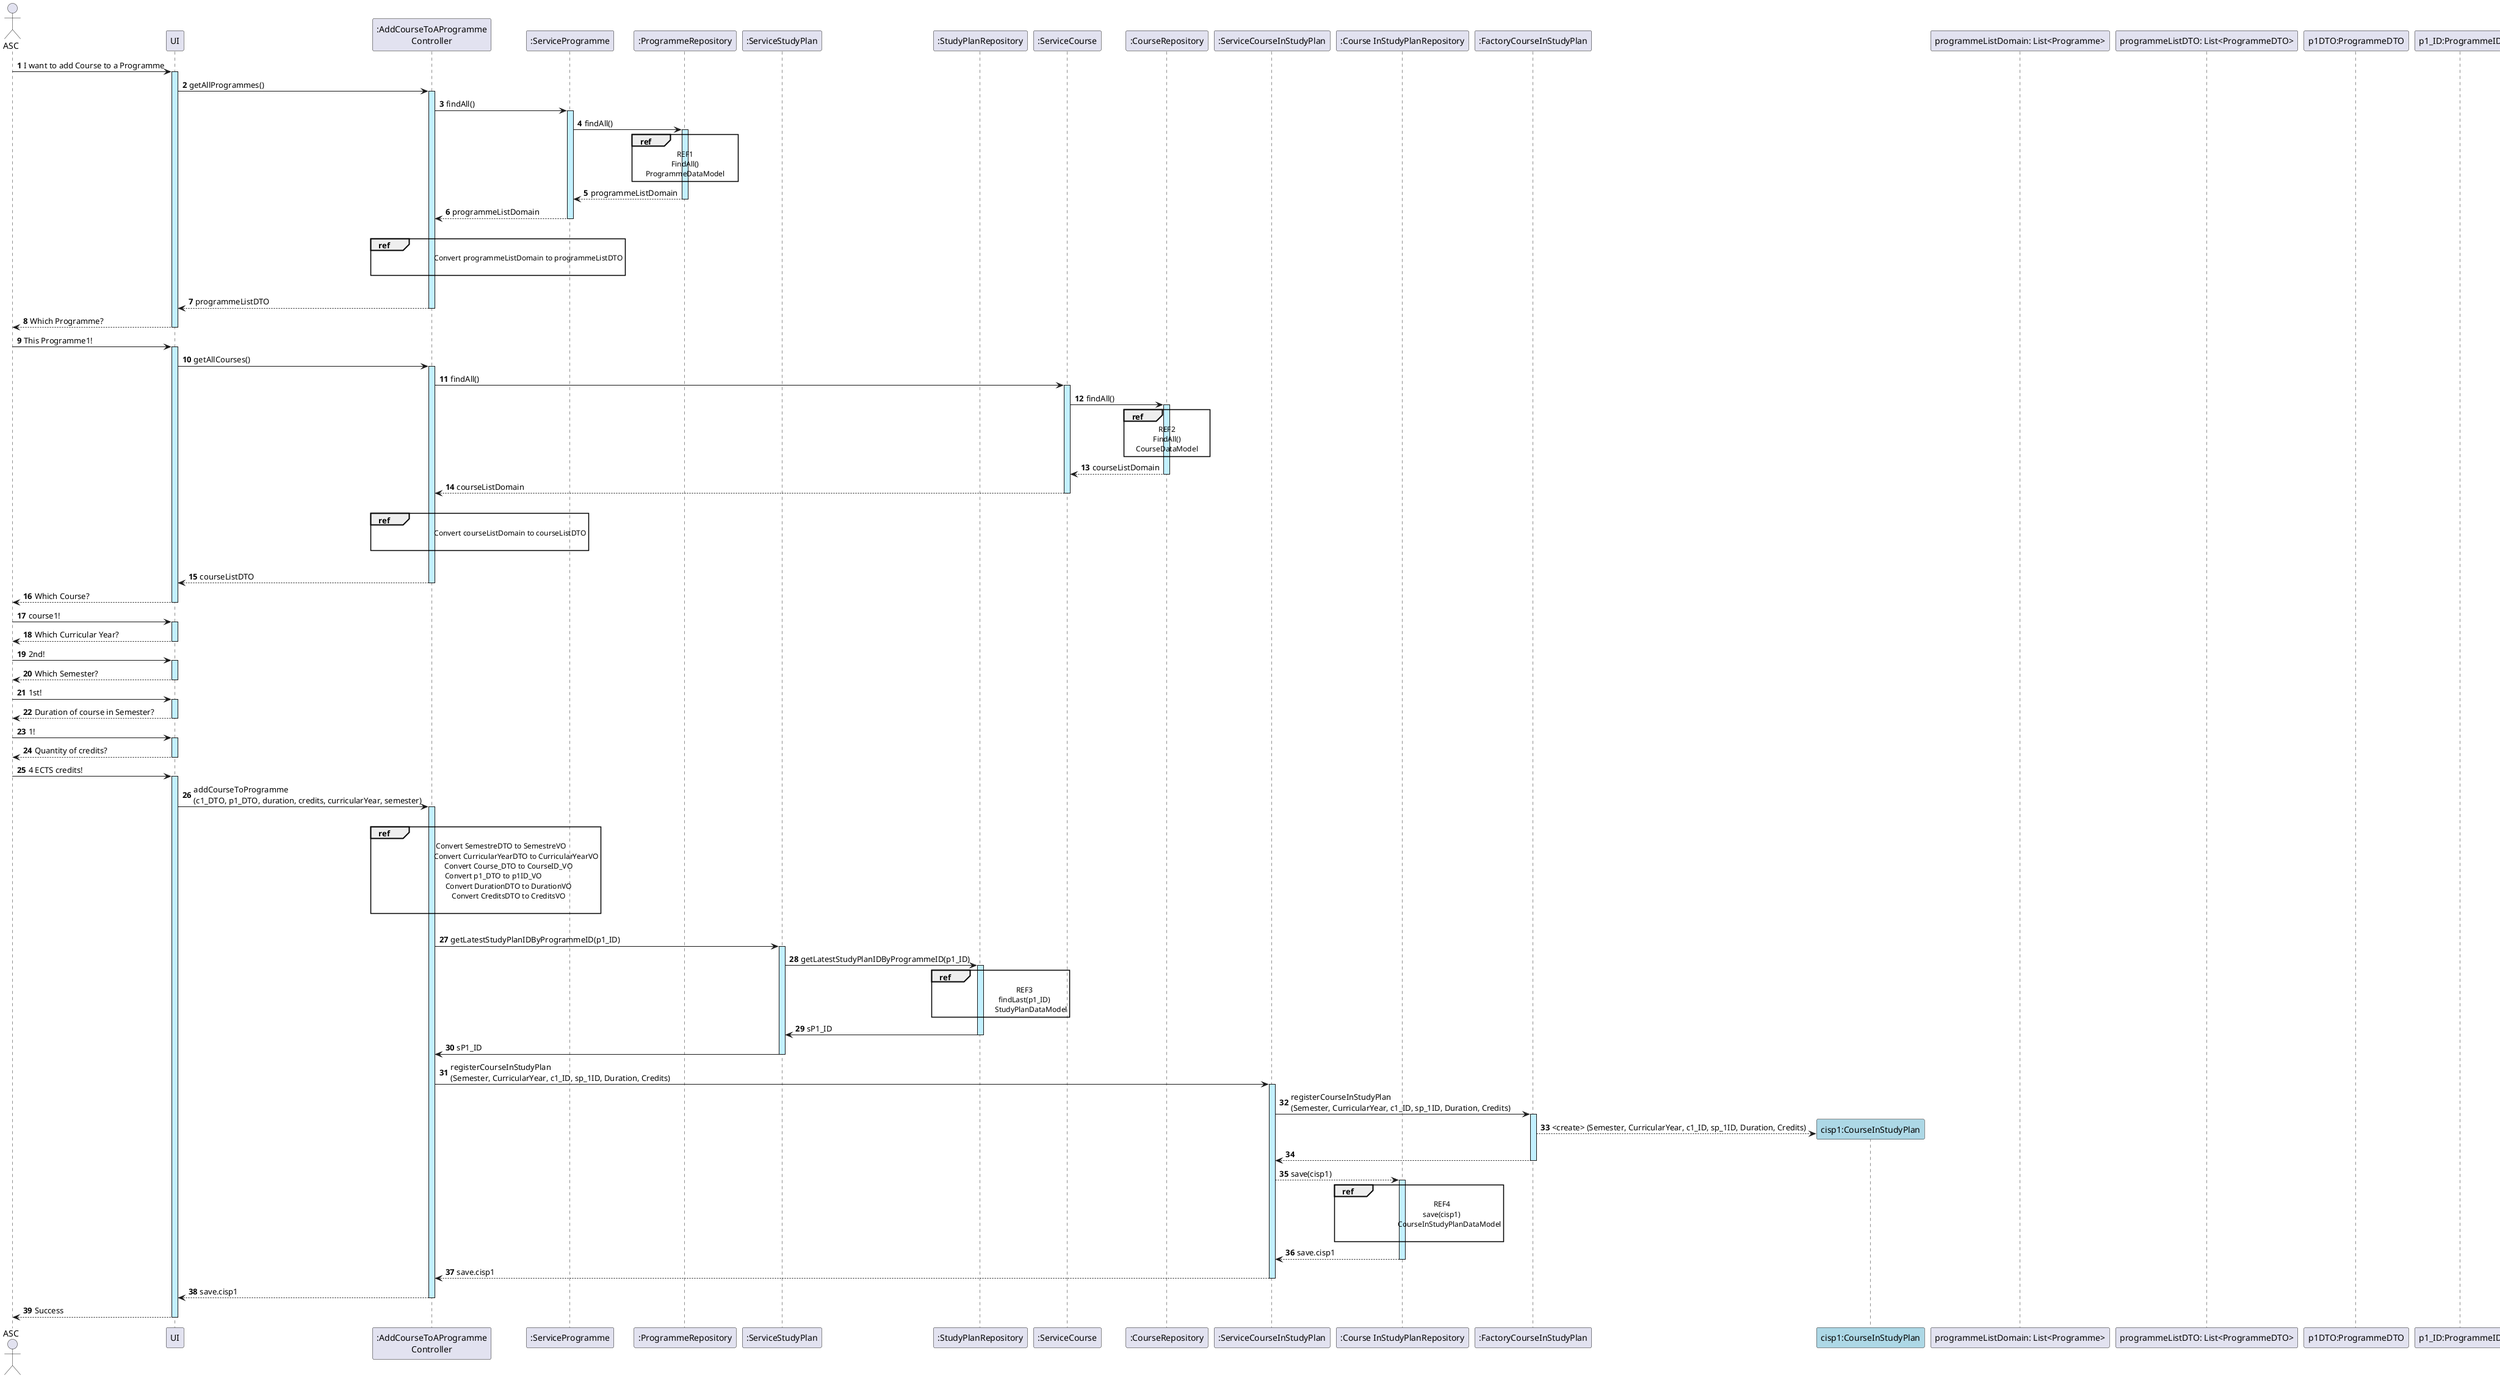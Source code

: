 @startuml
actor ASC
participant UI
participant ":AddCourseToAProgramme\nController" as CTRL
participant ":ServiceProgramme" as SP
participant ":ProgrammeRepository" as PR
participant ":ServiceStudyPlan" as SSP
participant ":StudyPlanRepository" as SPR
participant ":ServiceCourse" as SC
participant ":CourseRepository" as CR
participant ":ServiceCourseInStudyPlan" as SCSP
participant ":Course InStudyPlanRepository" as CSPR
participant ":FactoryCourseInStudyPlan" as FCSP
skinparam sequenceLifeLineBackgroundColor #application
autonumber

ASC -> UI ++  : I want to add Course to a Programme
UI -> CTRL ++ : getAllProgrammes()
CTRL -> SP ++ : findAll()
SP -> PR ++ : findAll()
ref over PR
REF1
FindAll()
ProgrammeDataModel
end ref
PR --> SP -- : programmeListDomain
SP --> CTRL -- : programmeListDomain
|||
ref over CTRL
\t\t\t\tConvert programmeListDomain to programmeListDTO

end ref
|||
CTRL --> UI --:  programmeListDTO

UI --> ASC --: Which Programme?
ASC -> UI ++: This Programme1!

UI -> CTRL ++ : getAllCourses()

CTRL -> SC ++ : findAll()
SC -> CR ++ : findAll()
ref over CR
REF2
FindAll()
CourseDataModel
end ref
CR --> SC -- : courseListDomain
SC --> CTRL  -- : courseListDomain
|||
ref over CTRL
\t\t\t\tConvert courseListDomain to courseListDTO

end ref
|||
CTRL --> UI  -- : courseListDTO

UI --> ASC -- : Which Course?
ASC -> UI ++: course1!
UI --> ASC --: Which Curricular Year?
ASC -> UI ++: 2nd!
UI --> ASC --: Which Semester?
ASC -> UI ++: 1st!
UI --> ASC --: Duration of course in Semester?
ASC -> UI ++: 1!
UI --> ASC --: Quantity of credits?
ASC -> UI ++: 4 ECTS credits!

UI -> CTRL ++: addCourseToProgramme\n(c1_DTO, p1_DTO, duration, credits, curricularYear, semester)
|||
ref over CTRL
\t\tConvert SemestreDTO to SemestreVO
\t\t\t\tConvert CurricularYearDTO to CurricularYearVO
\t\t\tConvert Course_DTO to CourseID_VO
\tConvert p1_DTO to p1ID_VO
\t\t\tConvert DurationDTO to DurationVO
\t\t\tConvert CreditsDTO to CreditsVO

end ref
|||
CTRL -> SSP ++: getLatestStudyPlanIDByProgrammeID(p1_ID)
SSP -> SPR ++: getLatestStudyPlanIDByProgrammeID(p1_ID)
ref over SPR
\t\t\t REF3
\t\t\t findLast(p1_ID)
\t\t\t\tStudyPlanDataModel
end ref
SPR -> SSP --: sP1_ID
SSP -> CTRL --: sP1_ID
CTRL-> SCSP ++  : registerCourseInStudyPlan\n(Semester, CurricularYear, c1_ID, sp_1ID, Duration, Credits)
SCSP -> FCSP ++  : registerCourseInStudyPlan\n(Semester, CurricularYear, c1_ID, sp_1ID, Duration, Credits)

create "cisp1:CourseInStudyPlan" as CISP #lightblue
FCSP --> CISP : <create> (Semester, CurricularYear, c1_ID, sp_1ID, Duration, Credits)
FCSP --> SCSP --:
SCSP --> CSPR ++ : save(cisp1)
ref over CSPR
\t\t\tREF4
\t\t\tsave(cisp1)
\t\t\t\tCourseInStudyPlanDataModel

end ref
CSPR --> SCSP -- : save.cisp1

SCSP --> CTRL--: save.cisp1
CTRL --> UI -- : save.cisp1
UI --> ASC -- : Success


participant "programmeListDomain: List<Programme>"
participant "programmeListDTO: List<ProgrammeDTO>"
participant "p1DTO:ProgrammeDTO"
participant "p1_ID:ProgrammeID"
participant "courseListDomain: List<Course>"
participant "courseListDTO: List<CourseDTO>"
participant "courseDTO:CourseDTO"
participant "c1_ID:CourseID"
participant "sP1_ID:StudyPlanID"




@enduml